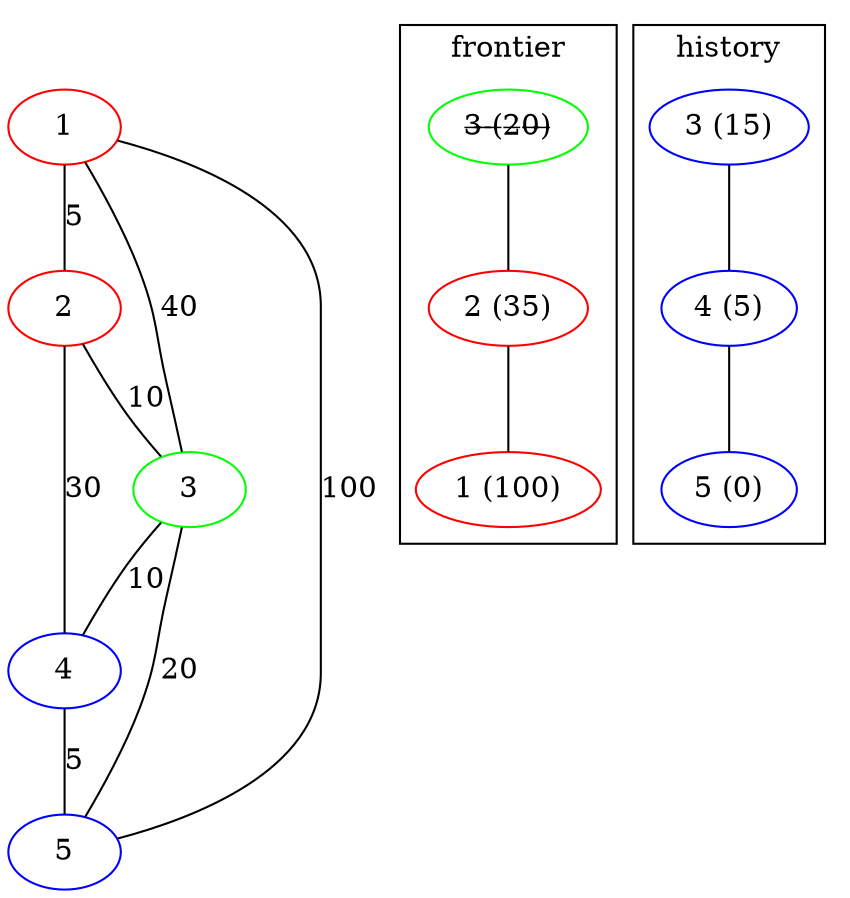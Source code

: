 graph {
    subgraph {
        d1[label=1,color=red]
        d2[label=2,color=red]
        d3[label=3,color=green]
        d4[label=4,color=blue]
        d5[label=5,color=blue]
        edge[weight=95,label=5];
        d1 -- d2;
        edge[weight=60,label=40];
        d1 -- d3;
        edge[weight=1,label=100];
        d1 -- d5;
        edge[weight=90,label=10];
        d2 -- d3;
        edge[weight=70,label=30];
        d2 -- d4;
        edge[weight=90,label=10];
        d3 -- d4;
        edge[weight=80,label=20];
        d3 -- d5;
        edge[weight=95,label=5];
        d4 -- d5;
    }
    subgraph cluster0 {
        label="frontier";
        subgraph {
            g1[label="1 (100)",color=red];
            g2_4[label="2 (35)",color=red];
            g3[label="3̶ ̶(̶2̶0̶)̶",color=green];
            g3 -- g2_4 -- g1
        }
    }
    subgraph cluster1{
        label="history";
        h1[label="5 (0)",color=blue];
        h3[label="3 (15)", color=blue];
        h4[label="4 (5)",color=blue];
        h3 -- h4 -- h1;
    }
}
